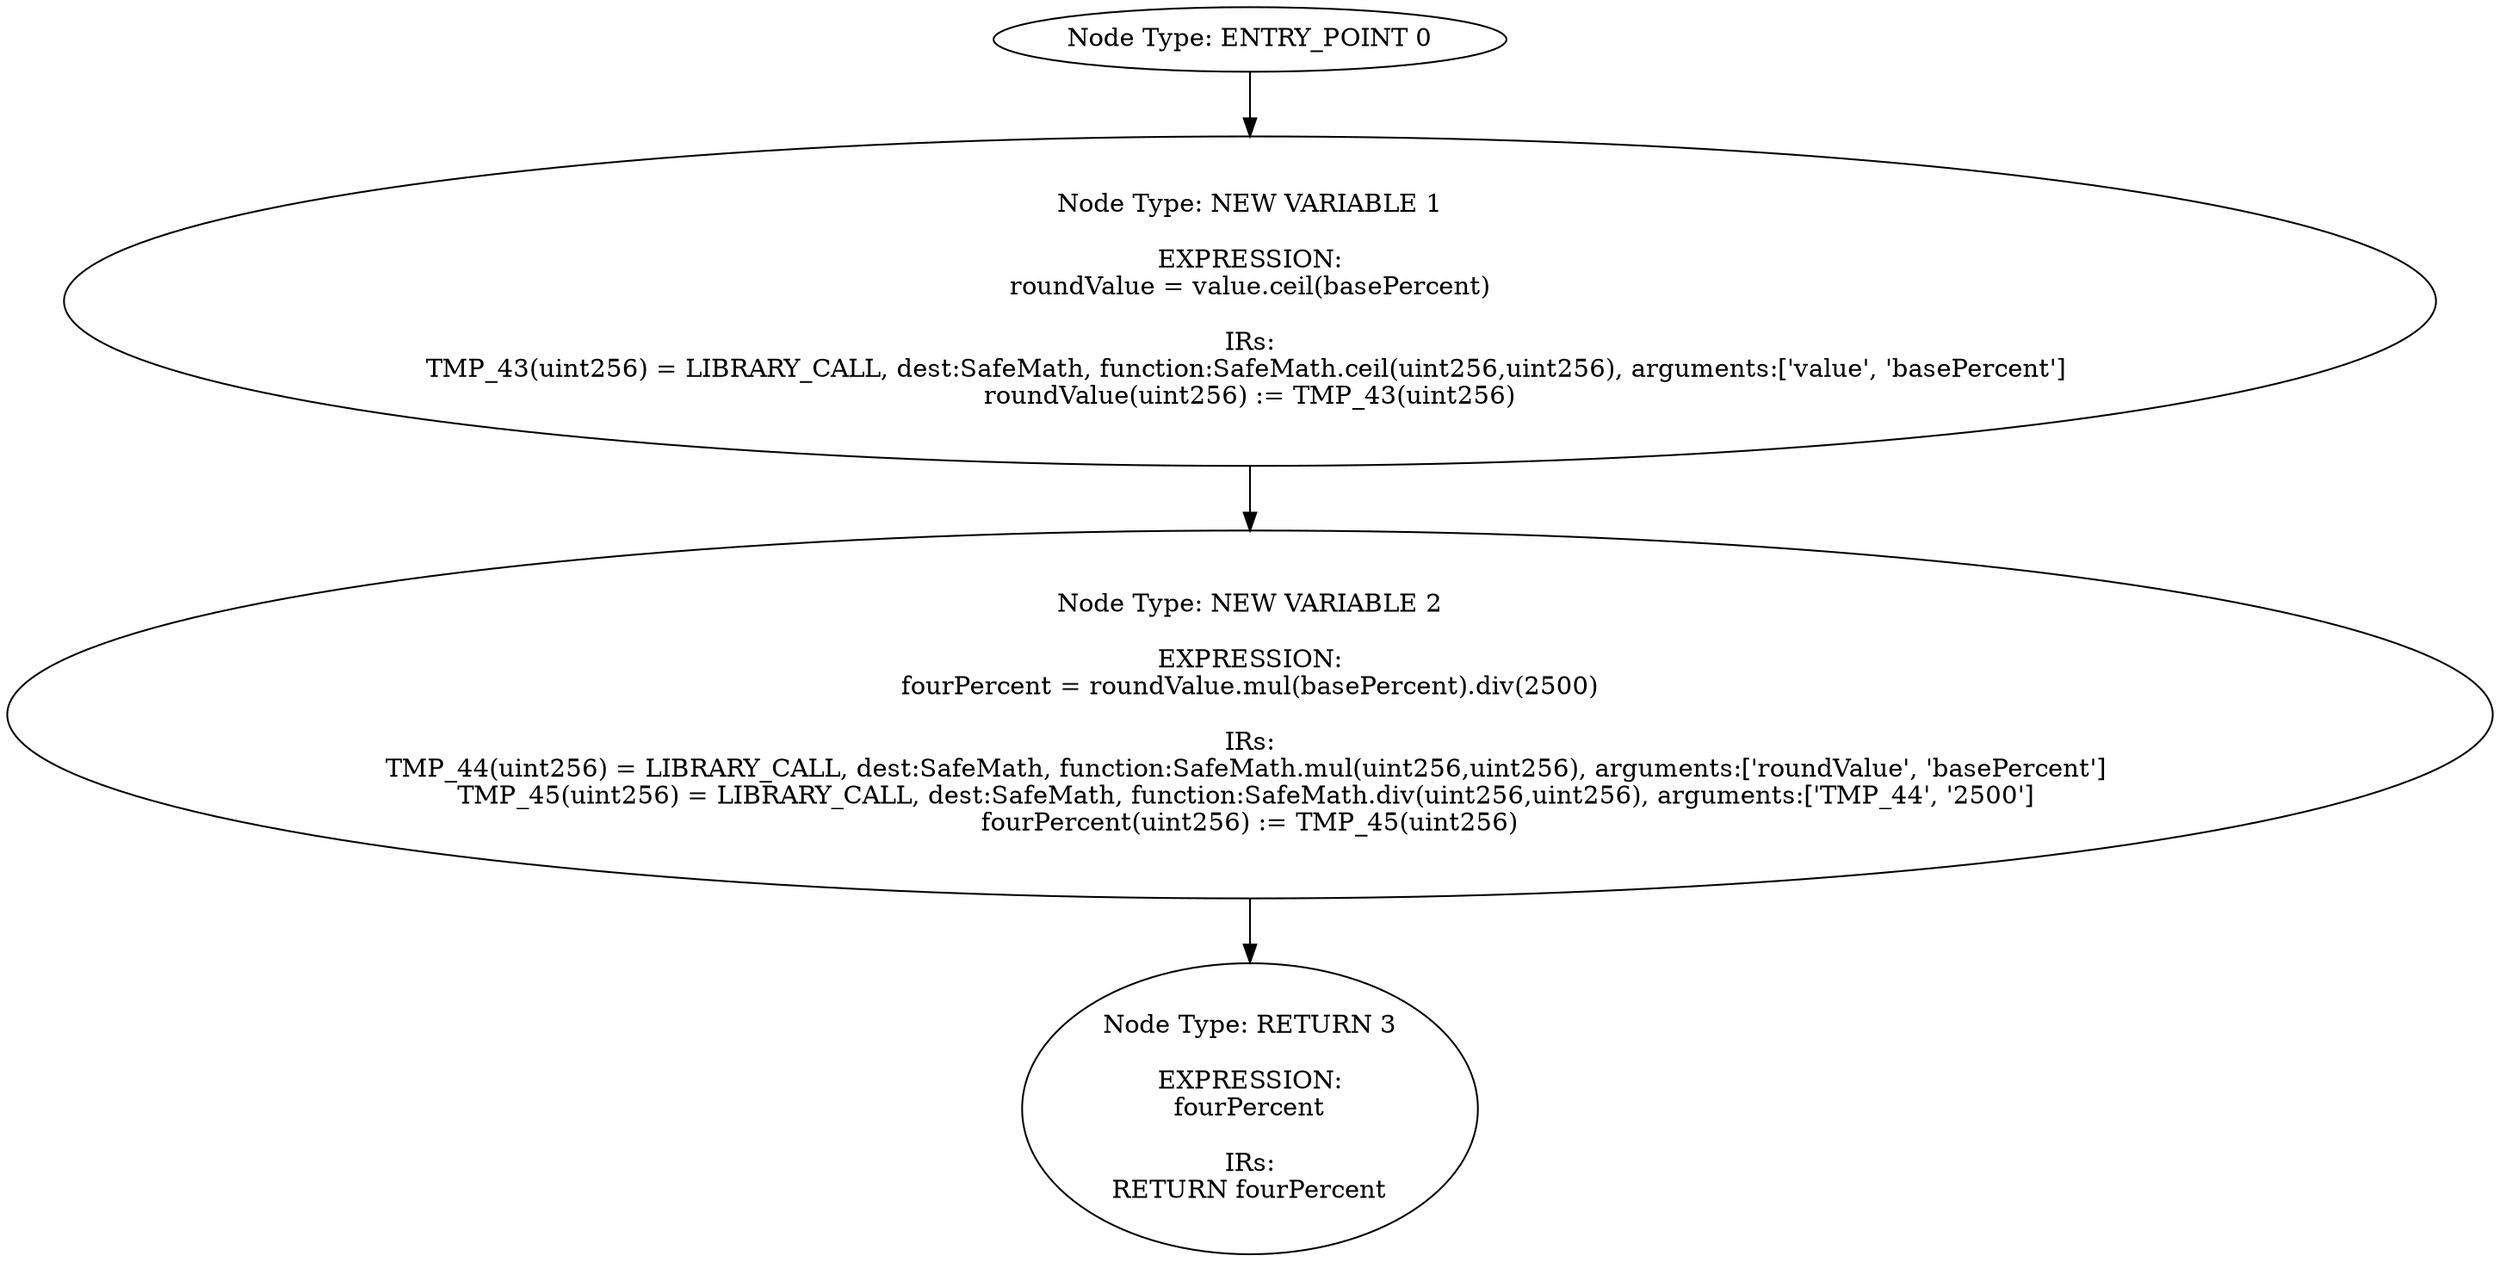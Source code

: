 digraph{
0[label="Node Type: ENTRY_POINT 0
"];
0->1;
1[label="Node Type: NEW VARIABLE 1

EXPRESSION:
roundValue = value.ceil(basePercent)

IRs:
TMP_43(uint256) = LIBRARY_CALL, dest:SafeMath, function:SafeMath.ceil(uint256,uint256), arguments:['value', 'basePercent'] 
roundValue(uint256) := TMP_43(uint256)"];
1->2;
2[label="Node Type: NEW VARIABLE 2

EXPRESSION:
fourPercent = roundValue.mul(basePercent).div(2500)

IRs:
TMP_44(uint256) = LIBRARY_CALL, dest:SafeMath, function:SafeMath.mul(uint256,uint256), arguments:['roundValue', 'basePercent'] 
TMP_45(uint256) = LIBRARY_CALL, dest:SafeMath, function:SafeMath.div(uint256,uint256), arguments:['TMP_44', '2500'] 
fourPercent(uint256) := TMP_45(uint256)"];
2->3;
3[label="Node Type: RETURN 3

EXPRESSION:
fourPercent

IRs:
RETURN fourPercent"];
}
